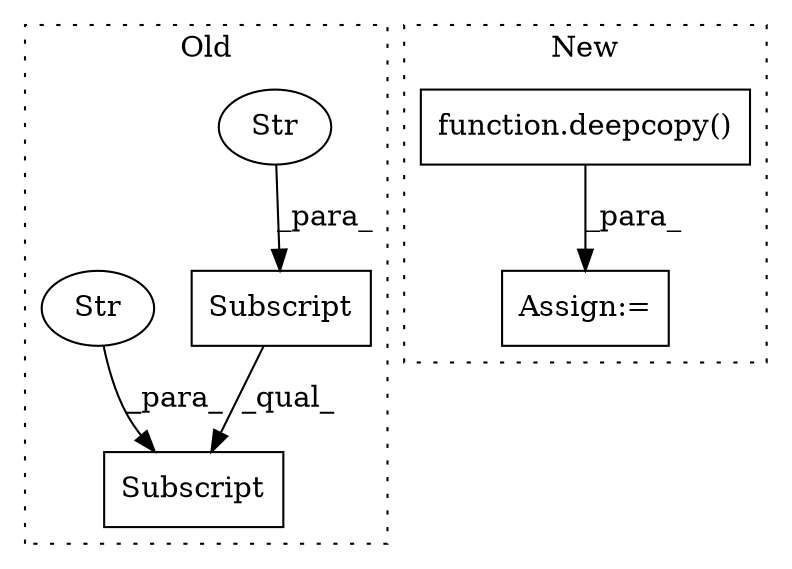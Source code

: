 digraph G {
subgraph cluster0 {
1 [label="Subscript" a="63" s="1288,0" l="22,0" shape="box"];
4 [label="Str" a="66" s="1299" l="10" shape="ellipse"];
5 [label="Subscript" a="63" s="1288,0" l="39,0" shape="box"];
6 [label="Str" a="66" s="1311" l="15" shape="ellipse"];
label = "Old";
style="dotted";
}
subgraph cluster1 {
2 [label="function.deepcopy()" a="75" s="1877,1897" l="9,1" shape="box"];
3 [label="Assign:=" a="68" s="1874" l="3" shape="box"];
label = "New";
style="dotted";
}
1 -> 5 [label="_qual_"];
2 -> 3 [label="_para_"];
4 -> 1 [label="_para_"];
6 -> 5 [label="_para_"];
}